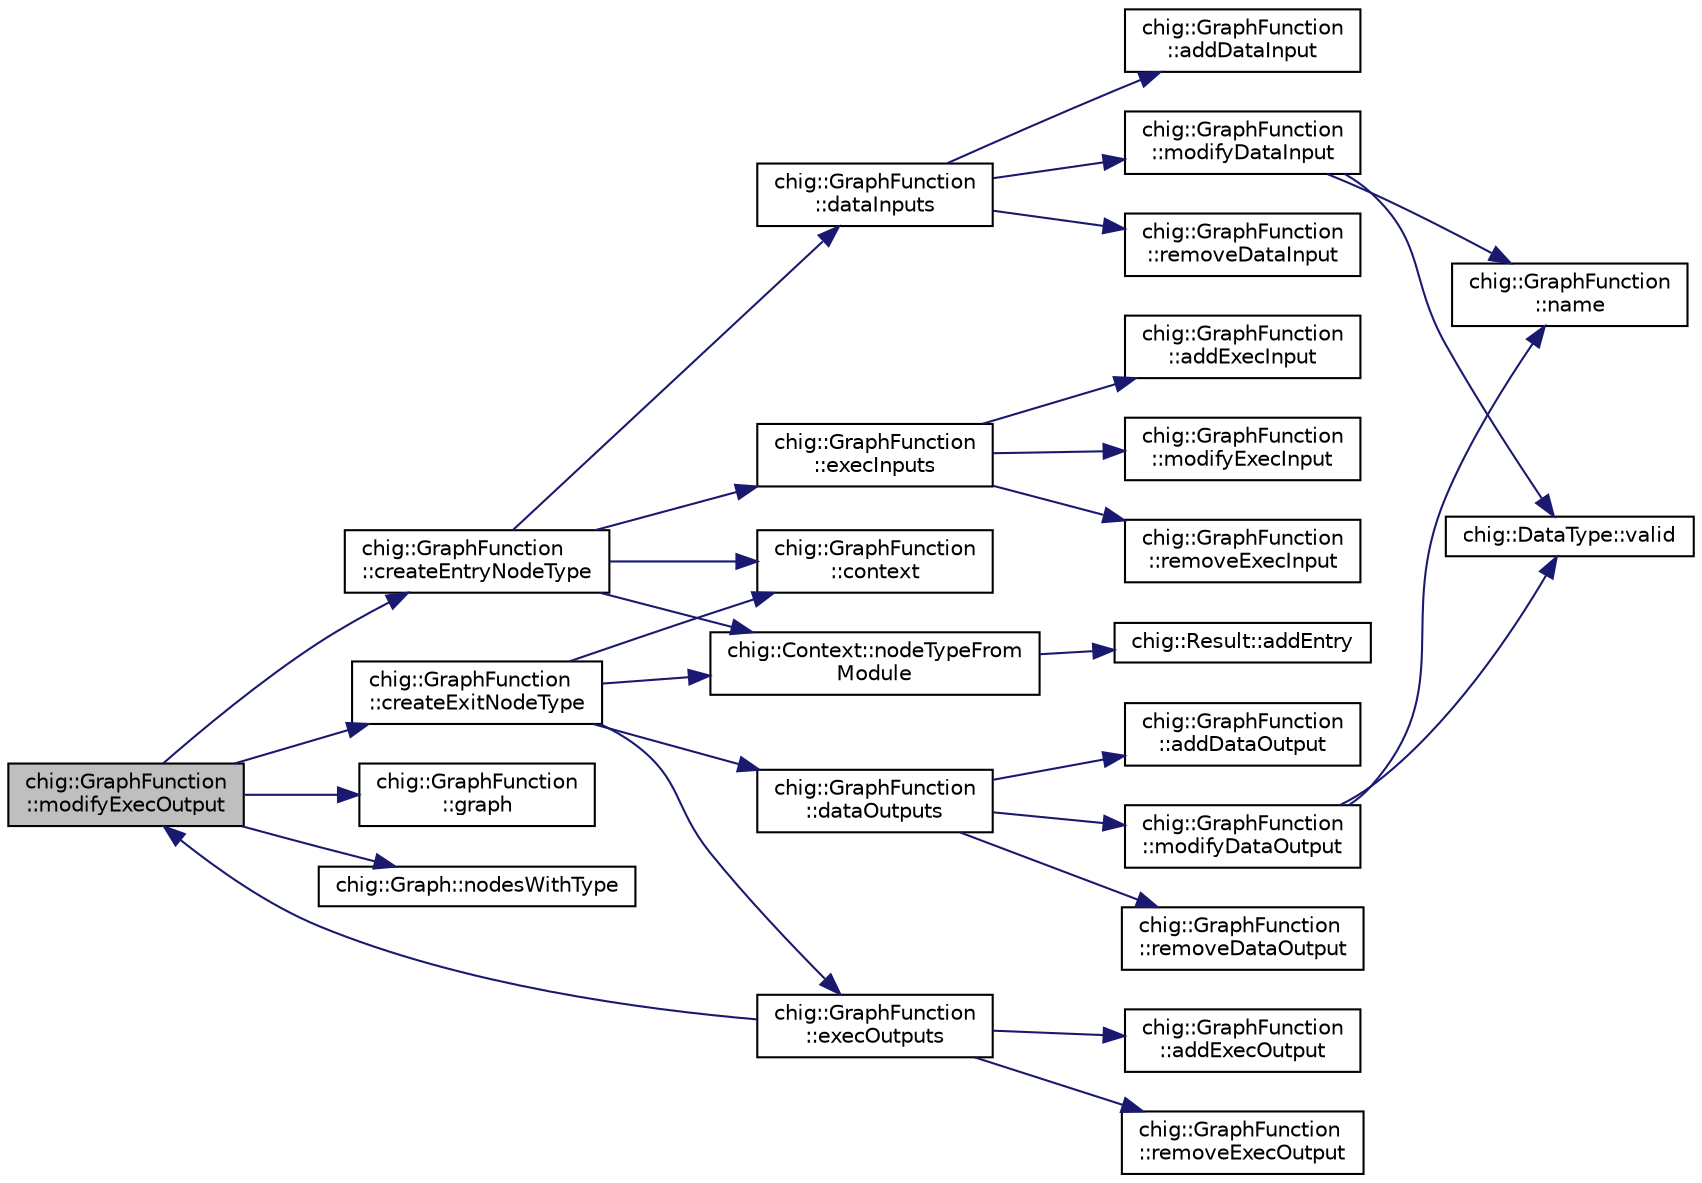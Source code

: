 digraph "chig::GraphFunction::modifyExecOutput"
{
 // INTERACTIVE_SVG=YES
  edge [fontname="Helvetica",fontsize="10",labelfontname="Helvetica",labelfontsize="10"];
  node [fontname="Helvetica",fontsize="10",shape=record];
  rankdir="LR";
  Node510 [label="chig::GraphFunction\l::modifyExecOutput",height=0.2,width=0.4,color="black", fillcolor="grey75", style="filled", fontcolor="black"];
  Node510 -> Node511 [color="midnightblue",fontsize="10",style="solid",fontname="Helvetica"];
  Node511 [label="chig::GraphFunction\l::createEntryNodeType",height=0.2,width=0.4,color="black", fillcolor="white", style="filled",URL="$structchig_1_1GraphFunction.html#abc41f524da8fd9b7308cb7abaa2b28c9"];
  Node511 -> Node512 [color="midnightblue",fontsize="10",style="solid",fontname="Helvetica"];
  Node512 [label="chig::GraphFunction\l::context",height=0.2,width=0.4,color="black", fillcolor="white", style="filled",URL="$structchig_1_1GraphFunction.html#a1e937f70e87b2d783211f31a6ddfb91c"];
  Node511 -> Node513 [color="midnightblue",fontsize="10",style="solid",fontname="Helvetica"];
  Node513 [label="chig::GraphFunction\l::dataInputs",height=0.2,width=0.4,color="black", fillcolor="white", style="filled",URL="$structchig_1_1GraphFunction.html#ad871a4642c83ead67062eb907b55443f"];
  Node513 -> Node514 [color="midnightblue",fontsize="10",style="solid",fontname="Helvetica"];
  Node514 [label="chig::GraphFunction\l::addDataInput",height=0.2,width=0.4,color="black", fillcolor="white", style="filled",URL="$structchig_1_1GraphFunction.html#a58da0f0d53f153a37bb4ba7bdc00df75"];
  Node513 -> Node515 [color="midnightblue",fontsize="10",style="solid",fontname="Helvetica"];
  Node515 [label="chig::GraphFunction\l::modifyDataInput",height=0.2,width=0.4,color="black", fillcolor="white", style="filled",URL="$structchig_1_1GraphFunction.html#a452c6ff0834f1acdb6740267ef468250"];
  Node515 -> Node516 [color="midnightblue",fontsize="10",style="solid",fontname="Helvetica"];
  Node516 [label="chig::GraphFunction\l::name",height=0.2,width=0.4,color="black", fillcolor="white", style="filled",URL="$structchig_1_1GraphFunction.html#a3291c0b882b4f73e5d60af4ca75b1a37"];
  Node515 -> Node517 [color="midnightblue",fontsize="10",style="solid",fontname="Helvetica"];
  Node517 [label="chig::DataType::valid",height=0.2,width=0.4,color="black", fillcolor="white", style="filled",URL="$structchig_1_1DataType.html#a307eaa94c9f2d408c7a204e364b02b22",tooltip="Check if the DataType is valid. "];
  Node513 -> Node518 [color="midnightblue",fontsize="10",style="solid",fontname="Helvetica"];
  Node518 [label="chig::GraphFunction\l::removeDataInput",height=0.2,width=0.4,color="black", fillcolor="white", style="filled",URL="$structchig_1_1GraphFunction.html#a9698f54861e9997f2690e10e0e8316c8"];
  Node511 -> Node519 [color="midnightblue",fontsize="10",style="solid",fontname="Helvetica"];
  Node519 [label="chig::GraphFunction\l::execInputs",height=0.2,width=0.4,color="black", fillcolor="white", style="filled",URL="$structchig_1_1GraphFunction.html#a217197f9e54f57cd7a8751a335f4710b"];
  Node519 -> Node520 [color="midnightblue",fontsize="10",style="solid",fontname="Helvetica"];
  Node520 [label="chig::GraphFunction\l::addExecInput",height=0.2,width=0.4,color="black", fillcolor="white", style="filled",URL="$structchig_1_1GraphFunction.html#a61a90781bcdc650d6b2446dd16d8a079"];
  Node519 -> Node521 [color="midnightblue",fontsize="10",style="solid",fontname="Helvetica"];
  Node521 [label="chig::GraphFunction\l::modifyExecInput",height=0.2,width=0.4,color="black", fillcolor="white", style="filled",URL="$structchig_1_1GraphFunction.html#a66359dd63933d9c37b00d3894c979b11"];
  Node519 -> Node522 [color="midnightblue",fontsize="10",style="solid",fontname="Helvetica"];
  Node522 [label="chig::GraphFunction\l::removeExecInput",height=0.2,width=0.4,color="black", fillcolor="white", style="filled",URL="$structchig_1_1GraphFunction.html#a390ce7b4174a06ecd00ae7c72af9e157"];
  Node511 -> Node523 [color="midnightblue",fontsize="10",style="solid",fontname="Helvetica"];
  Node523 [label="chig::Context::nodeTypeFrom\lModule",height=0.2,width=0.4,color="black", fillcolor="white", style="filled",URL="$structchig_1_1Context.html#ab1cfbdb1646a75316dfa60f117576f37"];
  Node523 -> Node524 [color="midnightblue",fontsize="10",style="solid",fontname="Helvetica"];
  Node524 [label="chig::Result::addEntry",height=0.2,width=0.4,color="black", fillcolor="white", style="filled",URL="$structchig_1_1Result.html#aabb30a56760c3a817518912d9eabb491"];
  Node510 -> Node525 [color="midnightblue",fontsize="10",style="solid",fontname="Helvetica"];
  Node525 [label="chig::GraphFunction\l::createExitNodeType",height=0.2,width=0.4,color="black", fillcolor="white", style="filled",URL="$structchig_1_1GraphFunction.html#ac7c52122fef0c74d9d0ee04af9a741c4"];
  Node525 -> Node512 [color="midnightblue",fontsize="10",style="solid",fontname="Helvetica"];
  Node525 -> Node526 [color="midnightblue",fontsize="10",style="solid",fontname="Helvetica"];
  Node526 [label="chig::GraphFunction\l::dataOutputs",height=0.2,width=0.4,color="black", fillcolor="white", style="filled",URL="$structchig_1_1GraphFunction.html#ae734c04f29489efeb96227a20e2ada22"];
  Node526 -> Node527 [color="midnightblue",fontsize="10",style="solid",fontname="Helvetica"];
  Node527 [label="chig::GraphFunction\l::addDataOutput",height=0.2,width=0.4,color="black", fillcolor="white", style="filled",URL="$structchig_1_1GraphFunction.html#af76e111d051ead319035f83785b932e2"];
  Node526 -> Node528 [color="midnightblue",fontsize="10",style="solid",fontname="Helvetica"];
  Node528 [label="chig::GraphFunction\l::modifyDataOutput",height=0.2,width=0.4,color="black", fillcolor="white", style="filled",URL="$structchig_1_1GraphFunction.html#a3765dc838314ff13457ac933b043f711"];
  Node528 -> Node516 [color="midnightblue",fontsize="10",style="solid",fontname="Helvetica"];
  Node528 -> Node517 [color="midnightblue",fontsize="10",style="solid",fontname="Helvetica"];
  Node526 -> Node529 [color="midnightblue",fontsize="10",style="solid",fontname="Helvetica"];
  Node529 [label="chig::GraphFunction\l::removeDataOutput",height=0.2,width=0.4,color="black", fillcolor="white", style="filled",URL="$structchig_1_1GraphFunction.html#ae6fc3833c6e0631177efb4e35e7f59e4"];
  Node525 -> Node530 [color="midnightblue",fontsize="10",style="solid",fontname="Helvetica"];
  Node530 [label="chig::GraphFunction\l::execOutputs",height=0.2,width=0.4,color="black", fillcolor="white", style="filled",URL="$structchig_1_1GraphFunction.html#ae155f716b072ef5f8e3ba064ae7ef8c0"];
  Node530 -> Node531 [color="midnightblue",fontsize="10",style="solid",fontname="Helvetica"];
  Node531 [label="chig::GraphFunction\l::addExecOutput",height=0.2,width=0.4,color="black", fillcolor="white", style="filled",URL="$structchig_1_1GraphFunction.html#abbe7b69cdd8a02210fd2d5a580f1f80a"];
  Node530 -> Node510 [color="midnightblue",fontsize="10",style="solid",fontname="Helvetica"];
  Node530 -> Node532 [color="midnightblue",fontsize="10",style="solid",fontname="Helvetica"];
  Node532 [label="chig::GraphFunction\l::removeExecOutput",height=0.2,width=0.4,color="black", fillcolor="white", style="filled",URL="$structchig_1_1GraphFunction.html#a90a589106d823501ecb6450636a19e64"];
  Node525 -> Node523 [color="midnightblue",fontsize="10",style="solid",fontname="Helvetica"];
  Node510 -> Node533 [color="midnightblue",fontsize="10",style="solid",fontname="Helvetica"];
  Node533 [label="chig::GraphFunction\l::graph",height=0.2,width=0.4,color="black", fillcolor="white", style="filled",URL="$structchig_1_1GraphFunction.html#a5a5eed54a181b865e7bd842a40f5e1f1"];
  Node510 -> Node534 [color="midnightblue",fontsize="10",style="solid",fontname="Helvetica"];
  Node534 [label="chig::Graph::nodesWithType",height=0.2,width=0.4,color="black", fillcolor="white", style="filled",URL="$structchig_1_1Graph.html#a41afa4af0758e9665d4acba867175369"];
}
